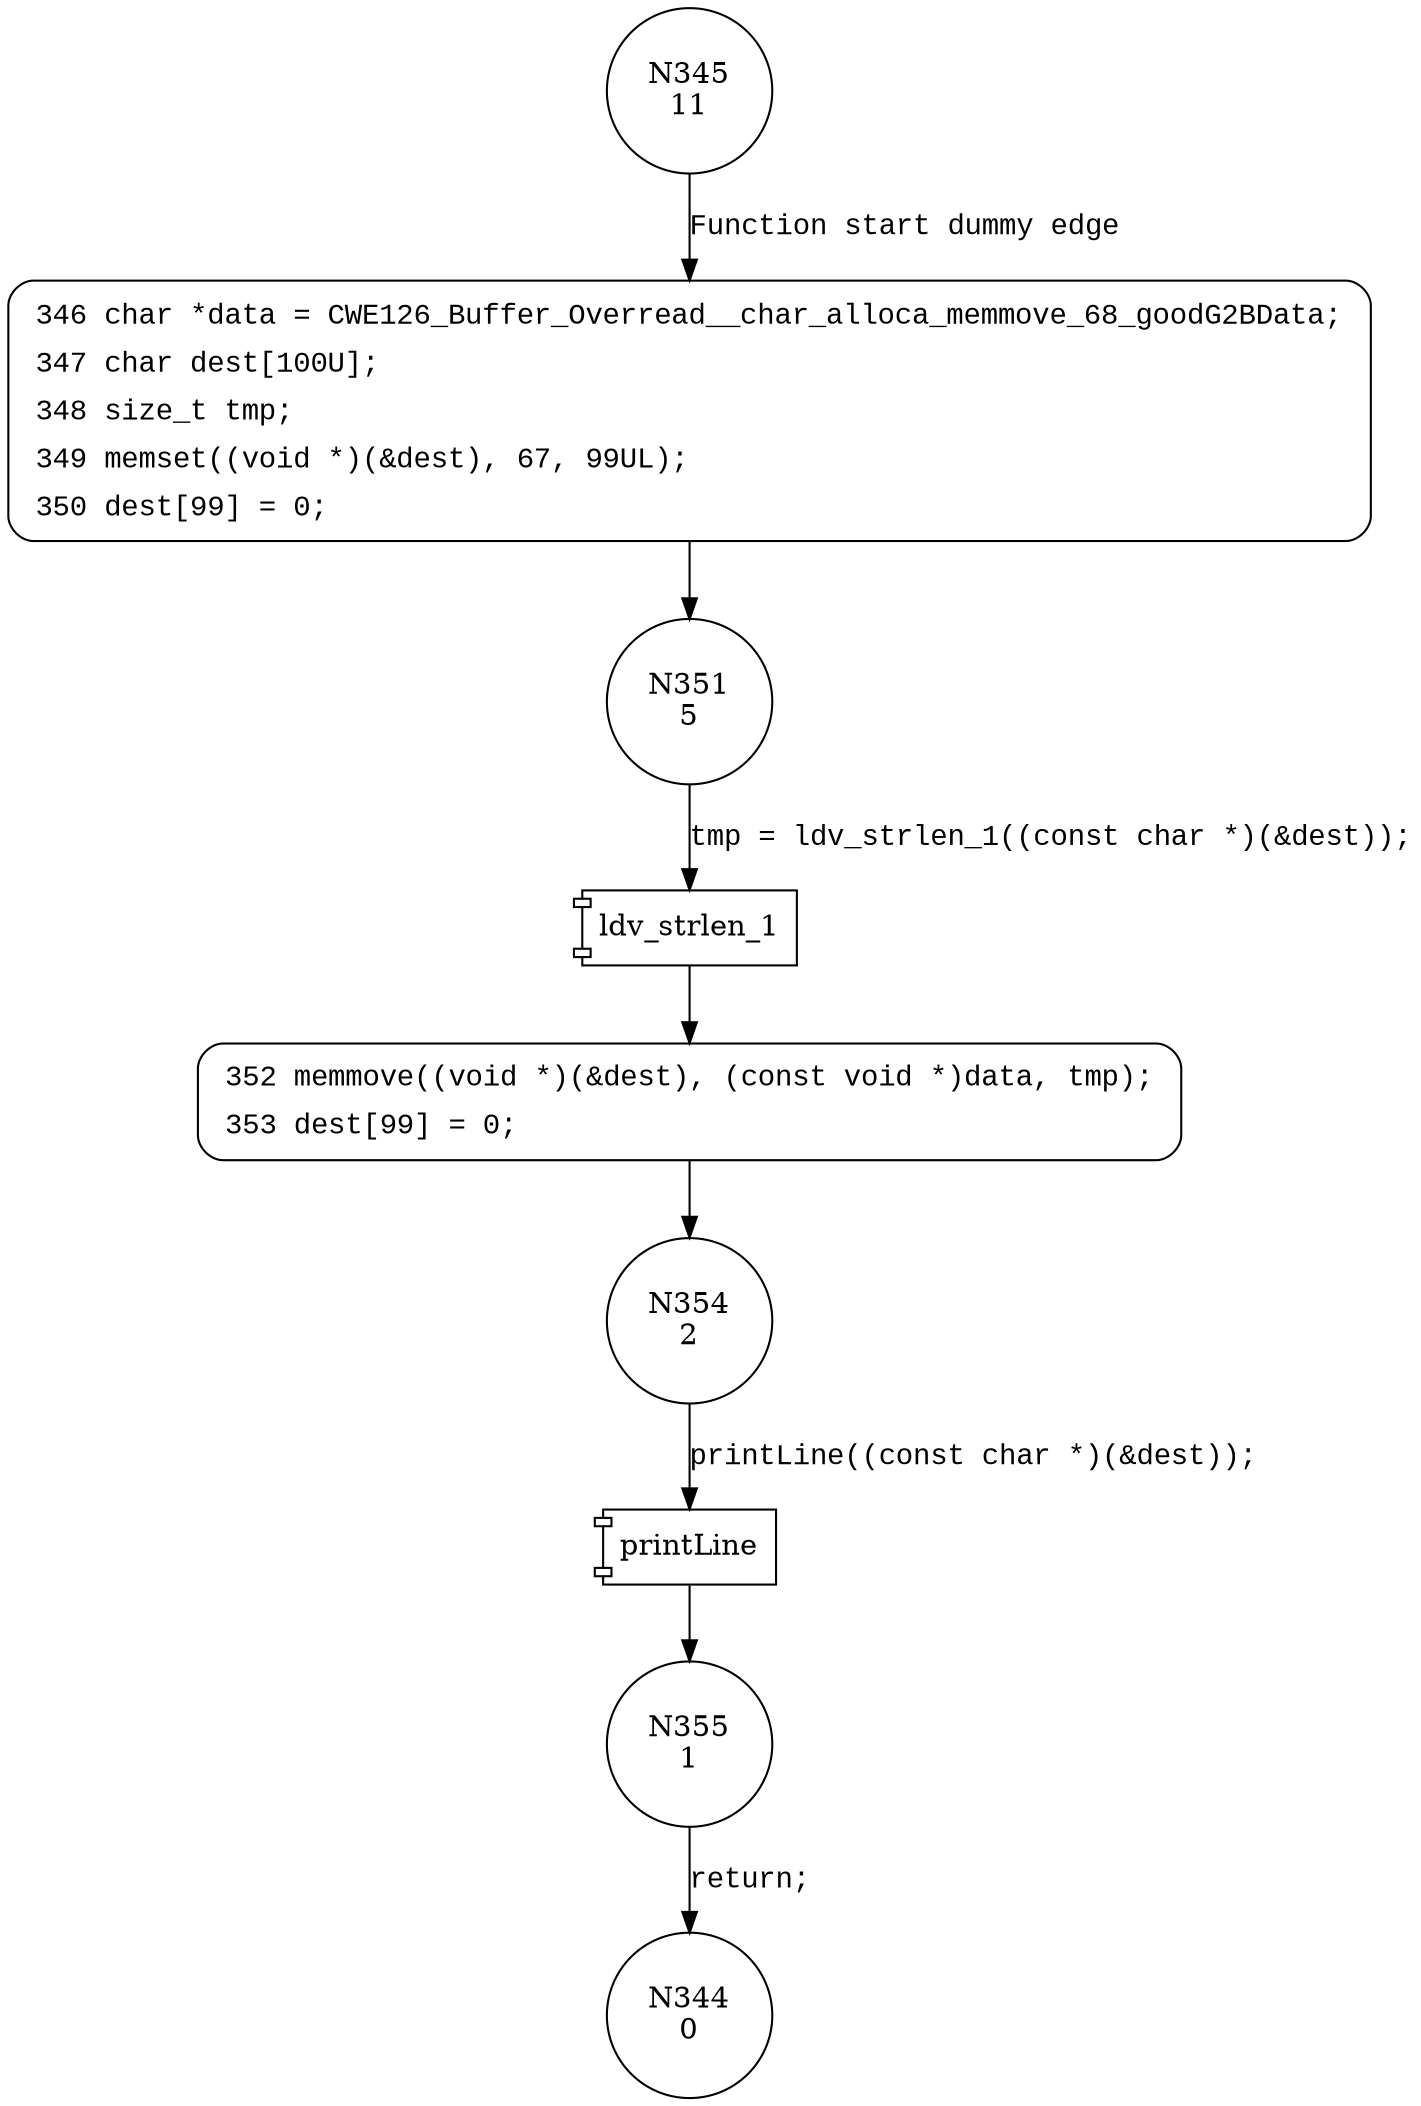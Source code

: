 digraph CWE126_Buffer_Overread__char_alloca_memmove_68b_goodG2BSink {
345 [shape="circle" label="N345\n11"]
346 [shape="circle" label="N346\n10"]
351 [shape="circle" label="N351\n5"]
352 [shape="circle" label="N352\n4"]
354 [shape="circle" label="N354\n2"]
355 [shape="circle" label="N355\n1"]
344 [shape="circle" label="N344\n0"]
346 [style="filled,bold" penwidth="1" fillcolor="white" fontname="Courier New" shape="Mrecord" label=<<table border="0" cellborder="0" cellpadding="3" bgcolor="white"><tr><td align="right">346</td><td align="left">char *data = CWE126_Buffer_Overread__char_alloca_memmove_68_goodG2BData;</td></tr><tr><td align="right">347</td><td align="left">char dest[100U];</td></tr><tr><td align="right">348</td><td align="left">size_t tmp;</td></tr><tr><td align="right">349</td><td align="left">memset((void *)(&amp;dest), 67, 99UL);</td></tr><tr><td align="right">350</td><td align="left">dest[99] = 0;</td></tr></table>>]
346 -> 351[label=""]
352 [style="filled,bold" penwidth="1" fillcolor="white" fontname="Courier New" shape="Mrecord" label=<<table border="0" cellborder="0" cellpadding="3" bgcolor="white"><tr><td align="right">352</td><td align="left">memmove((void *)(&amp;dest), (const void *)data, tmp);</td></tr><tr><td align="right">353</td><td align="left">dest[99] = 0;</td></tr></table>>]
352 -> 354[label=""]
345 -> 346 [label="Function start dummy edge" fontname="Courier New"]
100027 [shape="component" label="ldv_strlen_1"]
351 -> 100027 [label="tmp = ldv_strlen_1((const char *)(&dest));" fontname="Courier New"]
100027 -> 352 [label="" fontname="Courier New"]
100028 [shape="component" label="printLine"]
354 -> 100028 [label="printLine((const char *)(&dest));" fontname="Courier New"]
100028 -> 355 [label="" fontname="Courier New"]
355 -> 344 [label="return;" fontname="Courier New"]
}